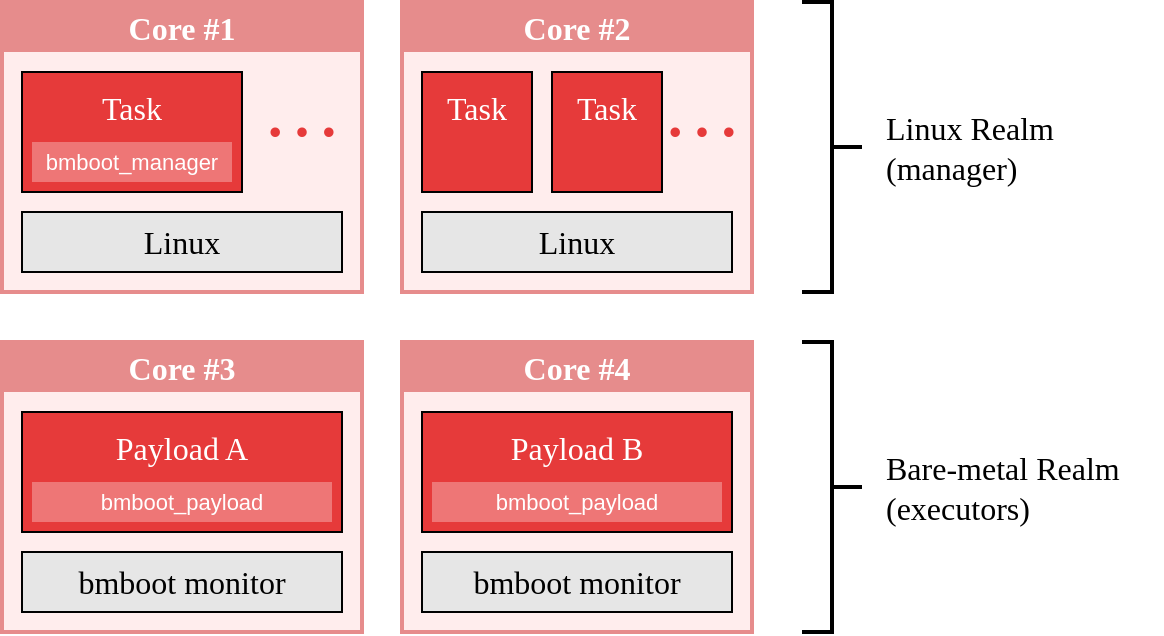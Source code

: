 <mxfile version="14.4.7-cern" type="device"><diagram id="ILKU74tJ1CzjINP-4jSX" name="Page-1"><mxGraphModel dx="749" dy="666" grid="1" gridSize="10" guides="1" tooltips="1" connect="1" arrows="1" fold="1" page="1" pageScale="1" pageWidth="880" pageHeight="1200" math="0" shadow="0"><root><mxCell id="0"/><mxCell id="1" parent="0"/><mxCell id="FSl_JmWkVc3FRm8yuX5z-2" value="" style="rounded=0;whiteSpace=wrap;html=1;fontFamily=Helvetica Now Display;fontSize=16;strokeWidth=2;arcSize=7;glass=0;fillColor=#FFEDED;strokeColor=#E68C8C;" parent="1" vertex="1"><mxGeometry x="80" y="40" width="180" height="145" as="geometry"/></mxCell><mxCell id="FSl_JmWkVc3FRm8yuX5z-3" value="Core #1" style="rounded=0;whiteSpace=wrap;html=1;fontFamily=Helvetica Now Display;fontSize=16;strokeColor=none;fontStyle=1;fontColor=#FFFFFF;fillColor=#E68C8C;" parent="1" vertex="1"><mxGeometry x="80" y="40" width="180" height="25" as="geometry"/></mxCell><mxCell id="dSjnda8AL7bx_wddJfgz-1" value="" style="strokeWidth=2;html=1;shape=mxgraph.flowchart.annotation_2;align=left;labelPosition=right;pointerEvents=1;fontSize=16;fontColor=#808080;rotation=-180;" parent="1" vertex="1"><mxGeometry x="480" y="40" width="30" height="145" as="geometry"/></mxCell><mxCell id="dSjnda8AL7bx_wddJfgz-2" value="Linux Realm&lt;br&gt;(manager)" style="rounded=0;whiteSpace=wrap;html=1;fontFamily=Helvetica Now Display;fontSize=16;strokeColor=none;align=left;fillColor=none;" parent="1" vertex="1"><mxGeometry x="520" y="40" width="140" height="145" as="geometry"/></mxCell><mxCell id="dSjnda8AL7bx_wddJfgz-4" value="" style="strokeWidth=2;html=1;shape=mxgraph.flowchart.annotation_2;align=left;labelPosition=right;pointerEvents=1;fontSize=16;fontColor=#808080;rotation=-180;" parent="1" vertex="1"><mxGeometry x="480" y="210" width="30" height="145" as="geometry"/></mxCell><mxCell id="dSjnda8AL7bx_wddJfgz-5" value="Bare-metal Realm&lt;br&gt;(executors)" style="rounded=0;whiteSpace=wrap;html=1;fontFamily=Helvetica Now Display;fontSize=16;strokeColor=none;align=left;fillColor=none;" parent="1" vertex="1"><mxGeometry x="520" y="210" width="140" height="145" as="geometry"/></mxCell><mxCell id="xeytd2UYpofCu0DqDpcL-7" value="Task" style="rounded=0;whiteSpace=wrap;html=1;fontFamily=Helvetica Now Display;fontSize=16;fontColor=#FFFFFF;verticalAlign=top;spacingTop=2;fillColor=#E63A3A;" parent="1" vertex="1"><mxGeometry x="90" y="75" width="110" height="60" as="geometry"/></mxCell><mxCell id="xeytd2UYpofCu0DqDpcL-9" value="…" style="text;html=1;strokeColor=none;fillColor=none;align=center;verticalAlign=bottom;whiteSpace=wrap;rounded=0;fontFamily=Helvetica Now Display;fontSize=40;fontColor=#E63A3A;" parent="1" vertex="1"><mxGeometry x="210" y="90" width="40" height="30" as="geometry"/></mxCell><mxCell id="xeytd2UYpofCu0DqDpcL-10" value="Linux" style="rounded=0;whiteSpace=wrap;html=1;fontFamily=Helvetica Now Display;fontSize=16;fillColor=#E6E6E6;" parent="1" vertex="1"><mxGeometry x="90" y="145" width="160" height="30" as="geometry"/></mxCell><mxCell id="xeytd2UYpofCu0DqDpcL-11" value="&lt;span style=&quot;font-family: helvetica; font-size: 11px; font-style: normal; font-weight: 400; letter-spacing: normal; text-indent: 0px; text-transform: none; word-spacing: 0px; display: inline; float: none;&quot;&gt;bmboot_manager&lt;br style=&quot;font-size: 11px;&quot;&gt;&lt;/span&gt;" style="text;whiteSpace=wrap;html=1;labelBackgroundColor=none;fillColor=#ffffff;opacity=30;fontColor=#FFFFFF;align=center;fontSize=11;verticalAlign=middle;" parent="1" vertex="1"><mxGeometry x="95" y="110" width="100" height="20" as="geometry"/></mxCell><mxCell id="xeytd2UYpofCu0DqDpcL-12" value="" style="rounded=0;whiteSpace=wrap;html=1;fontFamily=Helvetica Now Display;fontSize=16;strokeWidth=2;arcSize=7;glass=0;fillColor=#FFEDED;strokeColor=#E68C8C;" parent="1" vertex="1"><mxGeometry x="280" y="40" width="175" height="145" as="geometry"/></mxCell><mxCell id="xeytd2UYpofCu0DqDpcL-13" value="Core #2" style="rounded=0;whiteSpace=wrap;html=1;fontFamily=Helvetica Now Display;fontSize=16;strokeColor=none;fontStyle=1;fontColor=#FFFFFF;fillColor=#E68C8C;" parent="1" vertex="1"><mxGeometry x="280" y="40" width="175" height="25" as="geometry"/></mxCell><mxCell id="xeytd2UYpofCu0DqDpcL-14" value="Task" style="rounded=0;whiteSpace=wrap;html=1;fontFamily=Helvetica Now Display;fontSize=16;fontColor=#FFFFFF;verticalAlign=top;spacingTop=2;fillColor=#E63A3A;" parent="1" vertex="1"><mxGeometry x="290" y="75" width="55" height="60" as="geometry"/></mxCell><mxCell id="xeytd2UYpofCu0DqDpcL-15" value="Task" style="rounded=0;whiteSpace=wrap;html=1;fontFamily=Helvetica Now Display;fontSize=16;fontColor=#FFFFFF;verticalAlign=top;spacingTop=2;fillColor=#E63A3A;" parent="1" vertex="1"><mxGeometry x="355" y="75" width="55" height="60" as="geometry"/></mxCell><mxCell id="xeytd2UYpofCu0DqDpcL-16" value="…" style="text;html=1;strokeColor=none;fillColor=none;align=center;verticalAlign=bottom;whiteSpace=wrap;rounded=0;fontFamily=Helvetica Now Display;fontSize=40;fontColor=#E63A3A;" parent="1" vertex="1"><mxGeometry x="410" y="90" width="40" height="30" as="geometry"/></mxCell><mxCell id="xeytd2UYpofCu0DqDpcL-17" value="Linux" style="rounded=0;whiteSpace=wrap;html=1;fontFamily=Helvetica Now Display;fontSize=16;fillColor=#E6E6E6;" parent="1" vertex="1"><mxGeometry x="290" y="145" width="155" height="30" as="geometry"/></mxCell><mxCell id="xeytd2UYpofCu0DqDpcL-26" value="" style="rounded=0;whiteSpace=wrap;html=1;fontFamily=Helvetica Now Display;fontSize=16;strokeWidth=2;arcSize=7;glass=0;fillColor=#FFEDED;strokeColor=#E68C8C;" parent="1" vertex="1"><mxGeometry x="280" y="210" width="175" height="145" as="geometry"/></mxCell><mxCell id="xeytd2UYpofCu0DqDpcL-27" value="Core #4" style="rounded=0;whiteSpace=wrap;html=1;fontFamily=Helvetica Now Display;fontSize=16;strokeColor=none;fontStyle=1;fontColor=#FFFFFF;fillColor=#E68C8C;" parent="1" vertex="1"><mxGeometry x="280" y="210" width="175" height="25" as="geometry"/></mxCell><mxCell id="xeytd2UYpofCu0DqDpcL-28" value="Payload B" style="rounded=0;whiteSpace=wrap;html=1;fontFamily=Helvetica Now Display;fontSize=16;fontColor=#FFFFFF;verticalAlign=top;spacingTop=2;fillColor=#E63A3A;" parent="1" vertex="1"><mxGeometry x="290" y="245" width="155" height="60" as="geometry"/></mxCell><mxCell id="xeytd2UYpofCu0DqDpcL-29" value="bmboot monitor" style="rounded=0;whiteSpace=wrap;html=1;fontFamily=Helvetica Now Display;fontSize=16;fillColor=#E6E6E6;" parent="1" vertex="1"><mxGeometry x="290" y="315" width="155" height="30" as="geometry"/></mxCell><mxCell id="xeytd2UYpofCu0DqDpcL-30" value="&lt;span style=&quot;font-family: helvetica; font-size: 11px; font-style: normal; font-weight: 400; letter-spacing: normal; text-indent: 0px; text-transform: none; word-spacing: 0px; display: inline; float: none;&quot;&gt;bmboot_payload&lt;/span&gt;" style="text;whiteSpace=wrap;html=1;labelBackgroundColor=none;fillColor=#ffffff;opacity=30;fontColor=#FFFFFF;align=center;fontSize=11;verticalAlign=middle;" parent="1" vertex="1"><mxGeometry x="295" y="280" width="145" height="20" as="geometry"/></mxCell><mxCell id="xeytd2UYpofCu0DqDpcL-31" value="" style="rounded=0;whiteSpace=wrap;html=1;fontFamily=Helvetica Now Display;fontSize=16;strokeWidth=2;arcSize=7;glass=0;fillColor=#FFEDED;strokeColor=#E68C8C;" parent="1" vertex="1"><mxGeometry x="80" y="210" width="180" height="145" as="geometry"/></mxCell><mxCell id="xeytd2UYpofCu0DqDpcL-32" value="Core #3" style="rounded=0;whiteSpace=wrap;html=1;fontFamily=Helvetica Now Display;fontSize=16;strokeColor=none;fontStyle=1;fontColor=#FFFFFF;fillColor=#E68C8C;" parent="1" vertex="1"><mxGeometry x="80" y="210" width="180" height="25" as="geometry"/></mxCell><mxCell id="xeytd2UYpofCu0DqDpcL-33" value="Payload A" style="rounded=0;whiteSpace=wrap;html=1;fontFamily=Helvetica Now Display;fontSize=16;fontColor=#FFFFFF;verticalAlign=top;spacingTop=2;fillColor=#E63A3A;" parent="1" vertex="1"><mxGeometry x="90" y="245" width="160" height="60" as="geometry"/></mxCell><mxCell id="xeytd2UYpofCu0DqDpcL-34" value="bmboot monitor" style="rounded=0;whiteSpace=wrap;html=1;fontFamily=Helvetica Now Display;fontSize=16;fillColor=#E6E6E6;" parent="1" vertex="1"><mxGeometry x="90" y="315" width="160" height="30" as="geometry"/></mxCell><mxCell id="xeytd2UYpofCu0DqDpcL-35" value="&lt;span style=&quot;font-family: helvetica; font-size: 11px; font-style: normal; font-weight: 400; letter-spacing: normal; text-indent: 0px; text-transform: none; word-spacing: 0px; display: inline; float: none;&quot;&gt;bmboot_payload&lt;/span&gt;" style="text;whiteSpace=wrap;html=1;labelBackgroundColor=none;fillColor=#ffffff;opacity=30;fontColor=#FFFFFF;align=center;fontSize=11;verticalAlign=middle;" parent="1" vertex="1"><mxGeometry x="95" y="280" width="150" height="20" as="geometry"/></mxCell></root></mxGraphModel></diagram></mxfile>